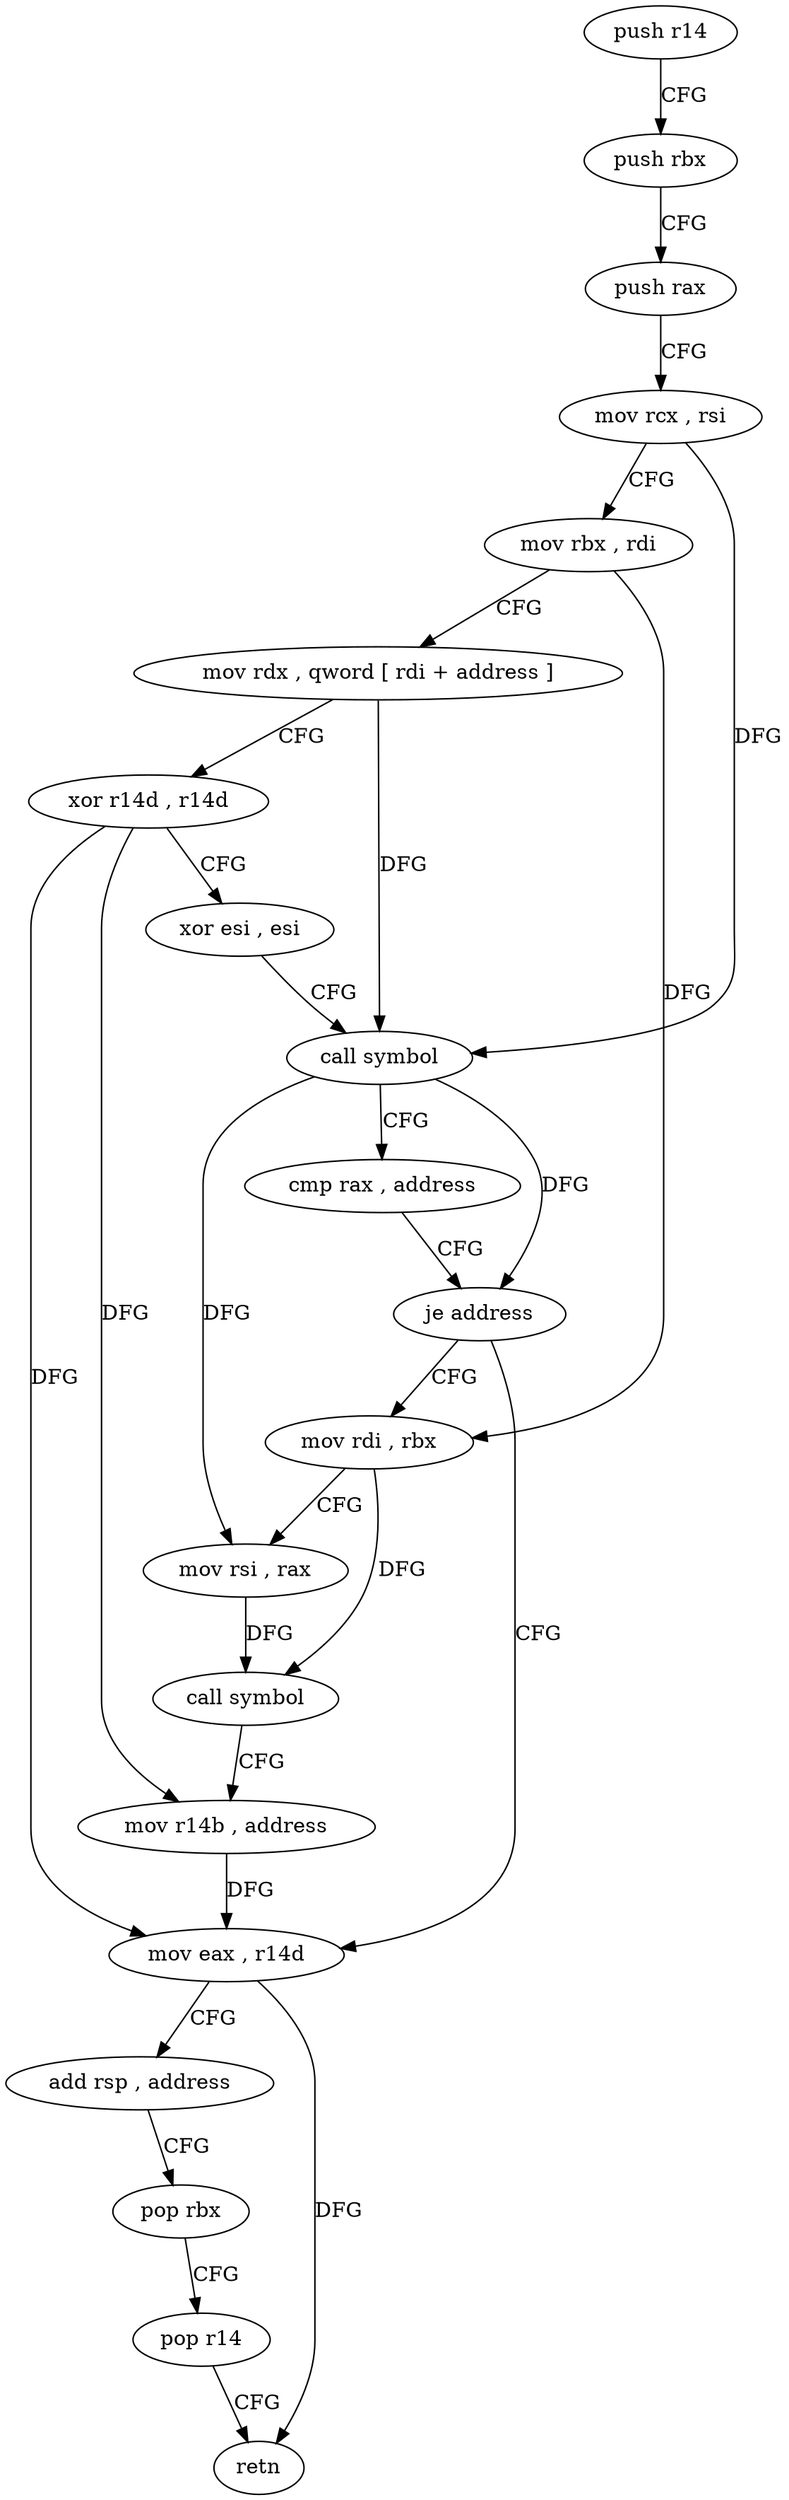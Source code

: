 digraph "func" {
"149824" [label = "push r14" ]
"149826" [label = "push rbx" ]
"149827" [label = "push rax" ]
"149828" [label = "mov rcx , rsi" ]
"149831" [label = "mov rbx , rdi" ]
"149834" [label = "mov rdx , qword [ rdi + address ]" ]
"149838" [label = "xor r14d , r14d" ]
"149841" [label = "xor esi , esi" ]
"149843" [label = "call symbol" ]
"149848" [label = "cmp rax , address" ]
"149852" [label = "je address" ]
"149868" [label = "mov eax , r14d" ]
"149854" [label = "mov rdi , rbx" ]
"149871" [label = "add rsp , address" ]
"149875" [label = "pop rbx" ]
"149876" [label = "pop r14" ]
"149878" [label = "retn" ]
"149857" [label = "mov rsi , rax" ]
"149860" [label = "call symbol" ]
"149865" [label = "mov r14b , address" ]
"149824" -> "149826" [ label = "CFG" ]
"149826" -> "149827" [ label = "CFG" ]
"149827" -> "149828" [ label = "CFG" ]
"149828" -> "149831" [ label = "CFG" ]
"149828" -> "149843" [ label = "DFG" ]
"149831" -> "149834" [ label = "CFG" ]
"149831" -> "149854" [ label = "DFG" ]
"149834" -> "149838" [ label = "CFG" ]
"149834" -> "149843" [ label = "DFG" ]
"149838" -> "149841" [ label = "CFG" ]
"149838" -> "149868" [ label = "DFG" ]
"149838" -> "149865" [ label = "DFG" ]
"149841" -> "149843" [ label = "CFG" ]
"149843" -> "149848" [ label = "CFG" ]
"149843" -> "149852" [ label = "DFG" ]
"149843" -> "149857" [ label = "DFG" ]
"149848" -> "149852" [ label = "CFG" ]
"149852" -> "149868" [ label = "CFG" ]
"149852" -> "149854" [ label = "CFG" ]
"149868" -> "149871" [ label = "CFG" ]
"149868" -> "149878" [ label = "DFG" ]
"149854" -> "149857" [ label = "CFG" ]
"149854" -> "149860" [ label = "DFG" ]
"149871" -> "149875" [ label = "CFG" ]
"149875" -> "149876" [ label = "CFG" ]
"149876" -> "149878" [ label = "CFG" ]
"149857" -> "149860" [ label = "DFG" ]
"149860" -> "149865" [ label = "CFG" ]
"149865" -> "149868" [ label = "DFG" ]
}
